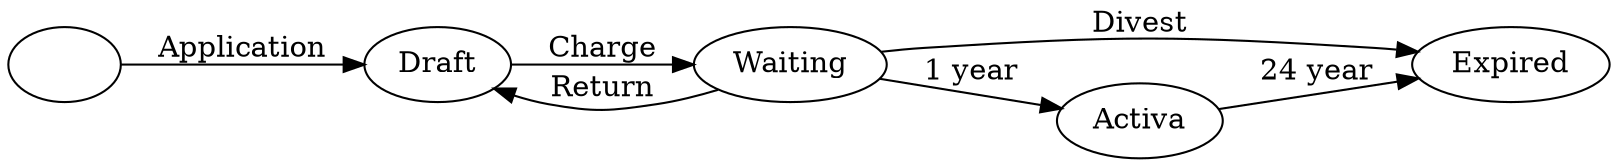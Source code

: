 digraph G {
rankdir=LR


"" -> Draft [label=Application];
Draft -> Waiting [label=Charge];
Waiting -> Expired  [label=Divest];
Waiting -> Activa [label="1 year"];
Activa -> Expired [label="24 year"];
Waiting -> Draft [label=Return];
}
